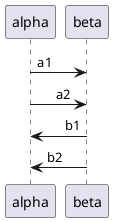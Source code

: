 {
  "sha1": "nanwors1obvw6ti8knbwgcbmf9u6amp",
  "insertion": {
    "when": "2024-06-04T17:28:38.334Z",
    "url": "http://forum.plantuml.net/8626/align-text-on-arrows-of-sequence-digrams",
    "user": "plantuml@gmail.com"
  }
}
@startuml
skinparam SequenceMessageAlign first
participant alpha
participant beta

alpha -> beta: a1
beta <- alpha: a2

beta -> alpha: b1
alpha <- beta: b2
@enduml
